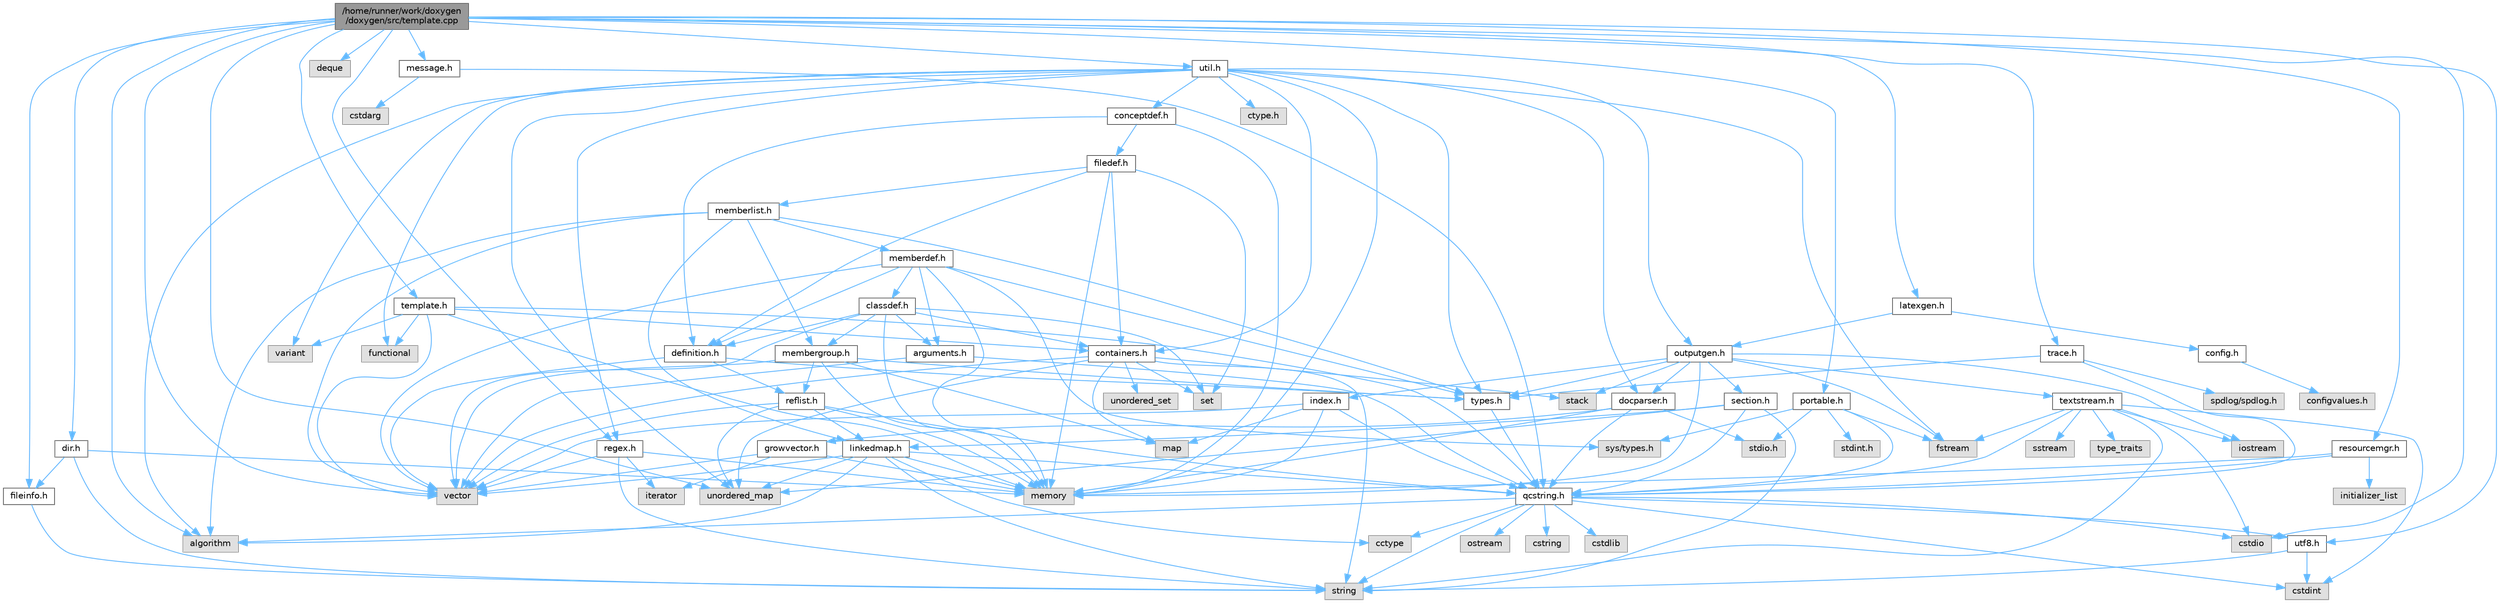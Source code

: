 digraph "/home/runner/work/doxygen/doxygen/src/template.cpp"
{
 // INTERACTIVE_SVG=YES
 // LATEX_PDF_SIZE
  bgcolor="transparent";
  edge [fontname=Helvetica,fontsize=10,labelfontname=Helvetica,labelfontsize=10];
  node [fontname=Helvetica,fontsize=10,shape=box,height=0.2,width=0.4];
  Node1 [id="Node000001",label="/home/runner/work/doxygen\l/doxygen/src/template.cpp",height=0.2,width=0.4,color="gray40", fillcolor="grey60", style="filled", fontcolor="black"];
  Node1 -> Node2 [id="edge1_Node000001_Node000002",color="steelblue1",style="solid"];
  Node2 [id="Node000002",label="template.h",height=0.2,width=0.4,color="grey40", fillcolor="white", style="filled",URL="$de/db8/template_8h.html",tooltip=" "];
  Node2 -> Node3 [id="edge2_Node000002_Node000003",color="steelblue1",style="solid"];
  Node3 [id="Node000003",label="vector",height=0.2,width=0.4,color="grey60", fillcolor="#E0E0E0", style="filled"];
  Node2 -> Node4 [id="edge3_Node000002_Node000004",color="steelblue1",style="solid"];
  Node4 [id="Node000004",label="memory",height=0.2,width=0.4,color="grey60", fillcolor="#E0E0E0", style="filled"];
  Node2 -> Node5 [id="edge4_Node000002_Node000005",color="steelblue1",style="solid"];
  Node5 [id="Node000005",label="functional",height=0.2,width=0.4,color="grey60", fillcolor="#E0E0E0", style="filled"];
  Node2 -> Node6 [id="edge5_Node000002_Node000006",color="steelblue1",style="solid"];
  Node6 [id="Node000006",label="variant",height=0.2,width=0.4,color="grey60", fillcolor="#E0E0E0", style="filled"];
  Node2 -> Node7 [id="edge6_Node000002_Node000007",color="steelblue1",style="solid"];
  Node7 [id="Node000007",label="qcstring.h",height=0.2,width=0.4,color="grey40", fillcolor="white", style="filled",URL="$d7/d5c/qcstring_8h.html",tooltip=" "];
  Node7 -> Node8 [id="edge7_Node000007_Node000008",color="steelblue1",style="solid"];
  Node8 [id="Node000008",label="string",height=0.2,width=0.4,color="grey60", fillcolor="#E0E0E0", style="filled"];
  Node7 -> Node9 [id="edge8_Node000007_Node000009",color="steelblue1",style="solid"];
  Node9 [id="Node000009",label="algorithm",height=0.2,width=0.4,color="grey60", fillcolor="#E0E0E0", style="filled"];
  Node7 -> Node10 [id="edge9_Node000007_Node000010",color="steelblue1",style="solid"];
  Node10 [id="Node000010",label="cctype",height=0.2,width=0.4,color="grey60", fillcolor="#E0E0E0", style="filled"];
  Node7 -> Node11 [id="edge10_Node000007_Node000011",color="steelblue1",style="solid"];
  Node11 [id="Node000011",label="cstring",height=0.2,width=0.4,color="grey60", fillcolor="#E0E0E0", style="filled"];
  Node7 -> Node12 [id="edge11_Node000007_Node000012",color="steelblue1",style="solid"];
  Node12 [id="Node000012",label="cstdio",height=0.2,width=0.4,color="grey60", fillcolor="#E0E0E0", style="filled"];
  Node7 -> Node13 [id="edge12_Node000007_Node000013",color="steelblue1",style="solid"];
  Node13 [id="Node000013",label="cstdlib",height=0.2,width=0.4,color="grey60", fillcolor="#E0E0E0", style="filled"];
  Node7 -> Node14 [id="edge13_Node000007_Node000014",color="steelblue1",style="solid"];
  Node14 [id="Node000014",label="cstdint",height=0.2,width=0.4,color="grey60", fillcolor="#E0E0E0", style="filled"];
  Node7 -> Node15 [id="edge14_Node000007_Node000015",color="steelblue1",style="solid"];
  Node15 [id="Node000015",label="ostream",height=0.2,width=0.4,color="grey60", fillcolor="#E0E0E0", style="filled"];
  Node7 -> Node16 [id="edge15_Node000007_Node000016",color="steelblue1",style="solid"];
  Node16 [id="Node000016",label="utf8.h",height=0.2,width=0.4,color="grey40", fillcolor="white", style="filled",URL="$db/d7c/utf8_8h.html",tooltip="Various UTF8 related helper functions."];
  Node16 -> Node14 [id="edge16_Node000016_Node000014",color="steelblue1",style="solid"];
  Node16 -> Node8 [id="edge17_Node000016_Node000008",color="steelblue1",style="solid"];
  Node2 -> Node17 [id="edge18_Node000002_Node000017",color="steelblue1",style="solid"];
  Node17 [id="Node000017",label="containers.h",height=0.2,width=0.4,color="grey40", fillcolor="white", style="filled",URL="$d5/d75/containers_8h.html",tooltip=" "];
  Node17 -> Node3 [id="edge19_Node000017_Node000003",color="steelblue1",style="solid"];
  Node17 -> Node8 [id="edge20_Node000017_Node000008",color="steelblue1",style="solid"];
  Node17 -> Node18 [id="edge21_Node000017_Node000018",color="steelblue1",style="solid"];
  Node18 [id="Node000018",label="set",height=0.2,width=0.4,color="grey60", fillcolor="#E0E0E0", style="filled"];
  Node17 -> Node19 [id="edge22_Node000017_Node000019",color="steelblue1",style="solid"];
  Node19 [id="Node000019",label="map",height=0.2,width=0.4,color="grey60", fillcolor="#E0E0E0", style="filled"];
  Node17 -> Node20 [id="edge23_Node000017_Node000020",color="steelblue1",style="solid"];
  Node20 [id="Node000020",label="unordered_set",height=0.2,width=0.4,color="grey60", fillcolor="#E0E0E0", style="filled"];
  Node17 -> Node21 [id="edge24_Node000017_Node000021",color="steelblue1",style="solid"];
  Node21 [id="Node000021",label="unordered_map",height=0.2,width=0.4,color="grey60", fillcolor="#E0E0E0", style="filled"];
  Node17 -> Node22 [id="edge25_Node000017_Node000022",color="steelblue1",style="solid"];
  Node22 [id="Node000022",label="stack",height=0.2,width=0.4,color="grey60", fillcolor="#E0E0E0", style="filled"];
  Node1 -> Node3 [id="edge26_Node000001_Node000003",color="steelblue1",style="solid"];
  Node1 -> Node9 [id="edge27_Node000001_Node000009",color="steelblue1",style="solid"];
  Node1 -> Node21 [id="edge28_Node000001_Node000021",color="steelblue1",style="solid"];
  Node1 -> Node23 [id="edge29_Node000001_Node000023",color="steelblue1",style="solid"];
  Node23 [id="Node000023",label="deque",height=0.2,width=0.4,color="grey60", fillcolor="#E0E0E0", style="filled"];
  Node1 -> Node12 [id="edge30_Node000001_Node000012",color="steelblue1",style="solid"];
  Node1 -> Node24 [id="edge31_Node000001_Node000024",color="steelblue1",style="solid"];
  Node24 [id="Node000024",label="message.h",height=0.2,width=0.4,color="grey40", fillcolor="white", style="filled",URL="$d2/d0d/message_8h.html",tooltip=" "];
  Node24 -> Node25 [id="edge32_Node000024_Node000025",color="steelblue1",style="solid"];
  Node25 [id="Node000025",label="cstdarg",height=0.2,width=0.4,color="grey60", fillcolor="#E0E0E0", style="filled"];
  Node24 -> Node7 [id="edge33_Node000024_Node000007",color="steelblue1",style="solid"];
  Node1 -> Node26 [id="edge34_Node000001_Node000026",color="steelblue1",style="solid"];
  Node26 [id="Node000026",label="util.h",height=0.2,width=0.4,color="grey40", fillcolor="white", style="filled",URL="$d8/d3c/util_8h.html",tooltip="A bunch of utility functions."];
  Node26 -> Node4 [id="edge35_Node000026_Node000004",color="steelblue1",style="solid"];
  Node26 -> Node21 [id="edge36_Node000026_Node000021",color="steelblue1",style="solid"];
  Node26 -> Node9 [id="edge37_Node000026_Node000009",color="steelblue1",style="solid"];
  Node26 -> Node5 [id="edge38_Node000026_Node000005",color="steelblue1",style="solid"];
  Node26 -> Node27 [id="edge39_Node000026_Node000027",color="steelblue1",style="solid"];
  Node27 [id="Node000027",label="fstream",height=0.2,width=0.4,color="grey60", fillcolor="#E0E0E0", style="filled"];
  Node26 -> Node6 [id="edge40_Node000026_Node000006",color="steelblue1",style="solid"];
  Node26 -> Node28 [id="edge41_Node000026_Node000028",color="steelblue1",style="solid"];
  Node28 [id="Node000028",label="ctype.h",height=0.2,width=0.4,color="grey60", fillcolor="#E0E0E0", style="filled"];
  Node26 -> Node29 [id="edge42_Node000026_Node000029",color="steelblue1",style="solid"];
  Node29 [id="Node000029",label="types.h",height=0.2,width=0.4,color="grey40", fillcolor="white", style="filled",URL="$d9/d49/types_8h.html",tooltip="This file contains a number of basic enums and types."];
  Node29 -> Node7 [id="edge43_Node000029_Node000007",color="steelblue1",style="solid"];
  Node26 -> Node30 [id="edge44_Node000026_Node000030",color="steelblue1",style="solid"];
  Node30 [id="Node000030",label="docparser.h",height=0.2,width=0.4,color="grey40", fillcolor="white", style="filled",URL="$de/d9c/docparser_8h.html",tooltip=" "];
  Node30 -> Node31 [id="edge45_Node000030_Node000031",color="steelblue1",style="solid"];
  Node31 [id="Node000031",label="stdio.h",height=0.2,width=0.4,color="grey60", fillcolor="#E0E0E0", style="filled"];
  Node30 -> Node4 [id="edge46_Node000030_Node000004",color="steelblue1",style="solid"];
  Node30 -> Node7 [id="edge47_Node000030_Node000007",color="steelblue1",style="solid"];
  Node30 -> Node32 [id="edge48_Node000030_Node000032",color="steelblue1",style="solid"];
  Node32 [id="Node000032",label="growvector.h",height=0.2,width=0.4,color="grey40", fillcolor="white", style="filled",URL="$d7/d50/growvector_8h.html",tooltip=" "];
  Node32 -> Node3 [id="edge49_Node000032_Node000003",color="steelblue1",style="solid"];
  Node32 -> Node4 [id="edge50_Node000032_Node000004",color="steelblue1",style="solid"];
  Node32 -> Node33 [id="edge51_Node000032_Node000033",color="steelblue1",style="solid"];
  Node33 [id="Node000033",label="iterator",height=0.2,width=0.4,color="grey60", fillcolor="#E0E0E0", style="filled"];
  Node26 -> Node17 [id="edge52_Node000026_Node000017",color="steelblue1",style="solid"];
  Node26 -> Node34 [id="edge53_Node000026_Node000034",color="steelblue1",style="solid"];
  Node34 [id="Node000034",label="outputgen.h",height=0.2,width=0.4,color="grey40", fillcolor="white", style="filled",URL="$df/d06/outputgen_8h.html",tooltip=" "];
  Node34 -> Node4 [id="edge54_Node000034_Node000004",color="steelblue1",style="solid"];
  Node34 -> Node22 [id="edge55_Node000034_Node000022",color="steelblue1",style="solid"];
  Node34 -> Node35 [id="edge56_Node000034_Node000035",color="steelblue1",style="solid"];
  Node35 [id="Node000035",label="iostream",height=0.2,width=0.4,color="grey60", fillcolor="#E0E0E0", style="filled"];
  Node34 -> Node27 [id="edge57_Node000034_Node000027",color="steelblue1",style="solid"];
  Node34 -> Node29 [id="edge58_Node000034_Node000029",color="steelblue1",style="solid"];
  Node34 -> Node36 [id="edge59_Node000034_Node000036",color="steelblue1",style="solid"];
  Node36 [id="Node000036",label="index.h",height=0.2,width=0.4,color="grey40", fillcolor="white", style="filled",URL="$d1/db5/index_8h.html",tooltip=" "];
  Node36 -> Node4 [id="edge60_Node000036_Node000004",color="steelblue1",style="solid"];
  Node36 -> Node3 [id="edge61_Node000036_Node000003",color="steelblue1",style="solid"];
  Node36 -> Node19 [id="edge62_Node000036_Node000019",color="steelblue1",style="solid"];
  Node36 -> Node7 [id="edge63_Node000036_Node000007",color="steelblue1",style="solid"];
  Node34 -> Node37 [id="edge64_Node000034_Node000037",color="steelblue1",style="solid"];
  Node37 [id="Node000037",label="section.h",height=0.2,width=0.4,color="grey40", fillcolor="white", style="filled",URL="$d1/d2a/section_8h.html",tooltip=" "];
  Node37 -> Node8 [id="edge65_Node000037_Node000008",color="steelblue1",style="solid"];
  Node37 -> Node21 [id="edge66_Node000037_Node000021",color="steelblue1",style="solid"];
  Node37 -> Node7 [id="edge67_Node000037_Node000007",color="steelblue1",style="solid"];
  Node37 -> Node38 [id="edge68_Node000037_Node000038",color="steelblue1",style="solid"];
  Node38 [id="Node000038",label="linkedmap.h",height=0.2,width=0.4,color="grey40", fillcolor="white", style="filled",URL="$da/de1/linkedmap_8h.html",tooltip=" "];
  Node38 -> Node21 [id="edge69_Node000038_Node000021",color="steelblue1",style="solid"];
  Node38 -> Node3 [id="edge70_Node000038_Node000003",color="steelblue1",style="solid"];
  Node38 -> Node4 [id="edge71_Node000038_Node000004",color="steelblue1",style="solid"];
  Node38 -> Node8 [id="edge72_Node000038_Node000008",color="steelblue1",style="solid"];
  Node38 -> Node9 [id="edge73_Node000038_Node000009",color="steelblue1",style="solid"];
  Node38 -> Node10 [id="edge74_Node000038_Node000010",color="steelblue1",style="solid"];
  Node38 -> Node7 [id="edge75_Node000038_Node000007",color="steelblue1",style="solid"];
  Node34 -> Node39 [id="edge76_Node000034_Node000039",color="steelblue1",style="solid"];
  Node39 [id="Node000039",label="textstream.h",height=0.2,width=0.4,color="grey40", fillcolor="white", style="filled",URL="$d4/d7d/textstream_8h.html",tooltip=" "];
  Node39 -> Node8 [id="edge77_Node000039_Node000008",color="steelblue1",style="solid"];
  Node39 -> Node35 [id="edge78_Node000039_Node000035",color="steelblue1",style="solid"];
  Node39 -> Node40 [id="edge79_Node000039_Node000040",color="steelblue1",style="solid"];
  Node40 [id="Node000040",label="sstream",height=0.2,width=0.4,color="grey60", fillcolor="#E0E0E0", style="filled"];
  Node39 -> Node14 [id="edge80_Node000039_Node000014",color="steelblue1",style="solid"];
  Node39 -> Node12 [id="edge81_Node000039_Node000012",color="steelblue1",style="solid"];
  Node39 -> Node27 [id="edge82_Node000039_Node000027",color="steelblue1",style="solid"];
  Node39 -> Node41 [id="edge83_Node000039_Node000041",color="steelblue1",style="solid"];
  Node41 [id="Node000041",label="type_traits",height=0.2,width=0.4,color="grey60", fillcolor="#E0E0E0", style="filled"];
  Node39 -> Node7 [id="edge84_Node000039_Node000007",color="steelblue1",style="solid"];
  Node34 -> Node30 [id="edge85_Node000034_Node000030",color="steelblue1",style="solid"];
  Node26 -> Node42 [id="edge86_Node000026_Node000042",color="steelblue1",style="solid"];
  Node42 [id="Node000042",label="regex.h",height=0.2,width=0.4,color="grey40", fillcolor="white", style="filled",URL="$d1/d21/regex_8h.html",tooltip=" "];
  Node42 -> Node4 [id="edge87_Node000042_Node000004",color="steelblue1",style="solid"];
  Node42 -> Node8 [id="edge88_Node000042_Node000008",color="steelblue1",style="solid"];
  Node42 -> Node3 [id="edge89_Node000042_Node000003",color="steelblue1",style="solid"];
  Node42 -> Node33 [id="edge90_Node000042_Node000033",color="steelblue1",style="solid"];
  Node26 -> Node43 [id="edge91_Node000026_Node000043",color="steelblue1",style="solid"];
  Node43 [id="Node000043",label="conceptdef.h",height=0.2,width=0.4,color="grey40", fillcolor="white", style="filled",URL="$da/df1/conceptdef_8h.html",tooltip=" "];
  Node43 -> Node4 [id="edge92_Node000043_Node000004",color="steelblue1",style="solid"];
  Node43 -> Node44 [id="edge93_Node000043_Node000044",color="steelblue1",style="solid"];
  Node44 [id="Node000044",label="definition.h",height=0.2,width=0.4,color="grey40", fillcolor="white", style="filled",URL="$df/da1/definition_8h.html",tooltip=" "];
  Node44 -> Node3 [id="edge94_Node000044_Node000003",color="steelblue1",style="solid"];
  Node44 -> Node29 [id="edge95_Node000044_Node000029",color="steelblue1",style="solid"];
  Node44 -> Node45 [id="edge96_Node000044_Node000045",color="steelblue1",style="solid"];
  Node45 [id="Node000045",label="reflist.h",height=0.2,width=0.4,color="grey40", fillcolor="white", style="filled",URL="$d1/d02/reflist_8h.html",tooltip=" "];
  Node45 -> Node3 [id="edge97_Node000045_Node000003",color="steelblue1",style="solid"];
  Node45 -> Node21 [id="edge98_Node000045_Node000021",color="steelblue1",style="solid"];
  Node45 -> Node4 [id="edge99_Node000045_Node000004",color="steelblue1",style="solid"];
  Node45 -> Node7 [id="edge100_Node000045_Node000007",color="steelblue1",style="solid"];
  Node45 -> Node38 [id="edge101_Node000045_Node000038",color="steelblue1",style="solid"];
  Node43 -> Node46 [id="edge102_Node000043_Node000046",color="steelblue1",style="solid"];
  Node46 [id="Node000046",label="filedef.h",height=0.2,width=0.4,color="grey40", fillcolor="white", style="filled",URL="$d4/d3a/filedef_8h.html",tooltip=" "];
  Node46 -> Node4 [id="edge103_Node000046_Node000004",color="steelblue1",style="solid"];
  Node46 -> Node18 [id="edge104_Node000046_Node000018",color="steelblue1",style="solid"];
  Node46 -> Node44 [id="edge105_Node000046_Node000044",color="steelblue1",style="solid"];
  Node46 -> Node47 [id="edge106_Node000046_Node000047",color="steelblue1",style="solid"];
  Node47 [id="Node000047",label="memberlist.h",height=0.2,width=0.4,color="grey40", fillcolor="white", style="filled",URL="$dd/d78/memberlist_8h.html",tooltip=" "];
  Node47 -> Node3 [id="edge107_Node000047_Node000003",color="steelblue1",style="solid"];
  Node47 -> Node9 [id="edge108_Node000047_Node000009",color="steelblue1",style="solid"];
  Node47 -> Node48 [id="edge109_Node000047_Node000048",color="steelblue1",style="solid"];
  Node48 [id="Node000048",label="memberdef.h",height=0.2,width=0.4,color="grey40", fillcolor="white", style="filled",URL="$d4/d46/memberdef_8h.html",tooltip=" "];
  Node48 -> Node3 [id="edge110_Node000048_Node000003",color="steelblue1",style="solid"];
  Node48 -> Node4 [id="edge111_Node000048_Node000004",color="steelblue1",style="solid"];
  Node48 -> Node49 [id="edge112_Node000048_Node000049",color="steelblue1",style="solid"];
  Node49 [id="Node000049",label="sys/types.h",height=0.2,width=0.4,color="grey60", fillcolor="#E0E0E0", style="filled"];
  Node48 -> Node29 [id="edge113_Node000048_Node000029",color="steelblue1",style="solid"];
  Node48 -> Node44 [id="edge114_Node000048_Node000044",color="steelblue1",style="solid"];
  Node48 -> Node50 [id="edge115_Node000048_Node000050",color="steelblue1",style="solid"];
  Node50 [id="Node000050",label="arguments.h",height=0.2,width=0.4,color="grey40", fillcolor="white", style="filled",URL="$df/d9b/arguments_8h.html",tooltip=" "];
  Node50 -> Node3 [id="edge116_Node000050_Node000003",color="steelblue1",style="solid"];
  Node50 -> Node7 [id="edge117_Node000050_Node000007",color="steelblue1",style="solid"];
  Node48 -> Node51 [id="edge118_Node000048_Node000051",color="steelblue1",style="solid"];
  Node51 [id="Node000051",label="classdef.h",height=0.2,width=0.4,color="grey40", fillcolor="white", style="filled",URL="$d1/da6/classdef_8h.html",tooltip=" "];
  Node51 -> Node4 [id="edge119_Node000051_Node000004",color="steelblue1",style="solid"];
  Node51 -> Node3 [id="edge120_Node000051_Node000003",color="steelblue1",style="solid"];
  Node51 -> Node18 [id="edge121_Node000051_Node000018",color="steelblue1",style="solid"];
  Node51 -> Node17 [id="edge122_Node000051_Node000017",color="steelblue1",style="solid"];
  Node51 -> Node44 [id="edge123_Node000051_Node000044",color="steelblue1",style="solid"];
  Node51 -> Node50 [id="edge124_Node000051_Node000050",color="steelblue1",style="solid"];
  Node51 -> Node52 [id="edge125_Node000051_Node000052",color="steelblue1",style="solid"];
  Node52 [id="Node000052",label="membergroup.h",height=0.2,width=0.4,color="grey40", fillcolor="white", style="filled",URL="$d9/d11/membergroup_8h.html",tooltip=" "];
  Node52 -> Node3 [id="edge126_Node000052_Node000003",color="steelblue1",style="solid"];
  Node52 -> Node19 [id="edge127_Node000052_Node000019",color="steelblue1",style="solid"];
  Node52 -> Node4 [id="edge128_Node000052_Node000004",color="steelblue1",style="solid"];
  Node52 -> Node29 [id="edge129_Node000052_Node000029",color="steelblue1",style="solid"];
  Node52 -> Node45 [id="edge130_Node000052_Node000045",color="steelblue1",style="solid"];
  Node47 -> Node38 [id="edge131_Node000047_Node000038",color="steelblue1",style="solid"];
  Node47 -> Node29 [id="edge132_Node000047_Node000029",color="steelblue1",style="solid"];
  Node47 -> Node52 [id="edge133_Node000047_Node000052",color="steelblue1",style="solid"];
  Node46 -> Node17 [id="edge134_Node000046_Node000017",color="steelblue1",style="solid"];
  Node1 -> Node53 [id="edge135_Node000001_Node000053",color="steelblue1",style="solid"];
  Node53 [id="Node000053",label="resourcemgr.h",height=0.2,width=0.4,color="grey40", fillcolor="white", style="filled",URL="$d6/d07/resourcemgr_8h.html",tooltip=" "];
  Node53 -> Node4 [id="edge136_Node000053_Node000004",color="steelblue1",style="solid"];
  Node53 -> Node54 [id="edge137_Node000053_Node000054",color="steelblue1",style="solid"];
  Node54 [id="Node000054",label="initializer_list",height=0.2,width=0.4,color="grey60", fillcolor="#E0E0E0", style="filled"];
  Node53 -> Node7 [id="edge138_Node000053_Node000007",color="steelblue1",style="solid"];
  Node1 -> Node55 [id="edge139_Node000001_Node000055",color="steelblue1",style="solid"];
  Node55 [id="Node000055",label="portable.h",height=0.2,width=0.4,color="grey40", fillcolor="white", style="filled",URL="$d2/de2/portable_8h.html",tooltip="Portable versions of functions that are platform dependent."];
  Node55 -> Node31 [id="edge140_Node000055_Node000031",color="steelblue1",style="solid"];
  Node55 -> Node49 [id="edge141_Node000055_Node000049",color="steelblue1",style="solid"];
  Node55 -> Node56 [id="edge142_Node000055_Node000056",color="steelblue1",style="solid"];
  Node56 [id="Node000056",label="stdint.h",height=0.2,width=0.4,color="grey60", fillcolor="#E0E0E0", style="filled"];
  Node55 -> Node27 [id="edge143_Node000055_Node000027",color="steelblue1",style="solid"];
  Node55 -> Node7 [id="edge144_Node000055_Node000007",color="steelblue1",style="solid"];
  Node1 -> Node42 [id="edge145_Node000001_Node000042",color="steelblue1",style="solid"];
  Node1 -> Node57 [id="edge146_Node000001_Node000057",color="steelblue1",style="solid"];
  Node57 [id="Node000057",label="fileinfo.h",height=0.2,width=0.4,color="grey40", fillcolor="white", style="filled",URL="$df/d45/fileinfo_8h.html",tooltip=" "];
  Node57 -> Node8 [id="edge147_Node000057_Node000008",color="steelblue1",style="solid"];
  Node1 -> Node58 [id="edge148_Node000001_Node000058",color="steelblue1",style="solid"];
  Node58 [id="Node000058",label="dir.h",height=0.2,width=0.4,color="grey40", fillcolor="white", style="filled",URL="$df/d9c/dir_8h.html",tooltip=" "];
  Node58 -> Node8 [id="edge149_Node000058_Node000008",color="steelblue1",style="solid"];
  Node58 -> Node4 [id="edge150_Node000058_Node000004",color="steelblue1",style="solid"];
  Node58 -> Node57 [id="edge151_Node000058_Node000057",color="steelblue1",style="solid"];
  Node1 -> Node16 [id="edge152_Node000001_Node000016",color="steelblue1",style="solid"];
  Node1 -> Node59 [id="edge153_Node000001_Node000059",color="steelblue1",style="solid"];
  Node59 [id="Node000059",label="latexgen.h",height=0.2,width=0.4,color="grey40", fillcolor="white", style="filled",URL="$d6/d9c/latexgen_8h.html",tooltip=" "];
  Node59 -> Node60 [id="edge154_Node000059_Node000060",color="steelblue1",style="solid"];
  Node60 [id="Node000060",label="config.h",height=0.2,width=0.4,color="grey40", fillcolor="white", style="filled",URL="$db/d16/config_8h.html",tooltip=" "];
  Node60 -> Node61 [id="edge155_Node000060_Node000061",color="steelblue1",style="solid"];
  Node61 [id="Node000061",label="configvalues.h",height=0.2,width=0.4,color="grey60", fillcolor="#E0E0E0", style="filled"];
  Node59 -> Node34 [id="edge156_Node000059_Node000034",color="steelblue1",style="solid"];
  Node1 -> Node62 [id="edge157_Node000001_Node000062",color="steelblue1",style="solid"];
  Node62 [id="Node000062",label="trace.h",height=0.2,width=0.4,color="grey40", fillcolor="white", style="filled",URL="$d1/d1b/trace_8h.html",tooltip=" "];
  Node62 -> Node63 [id="edge158_Node000062_Node000063",color="steelblue1",style="solid"];
  Node63 [id="Node000063",label="spdlog/spdlog.h",height=0.2,width=0.4,color="grey60", fillcolor="#E0E0E0", style="filled"];
  Node62 -> Node29 [id="edge159_Node000062_Node000029",color="steelblue1",style="solid"];
  Node62 -> Node7 [id="edge160_Node000062_Node000007",color="steelblue1",style="solid"];
}
